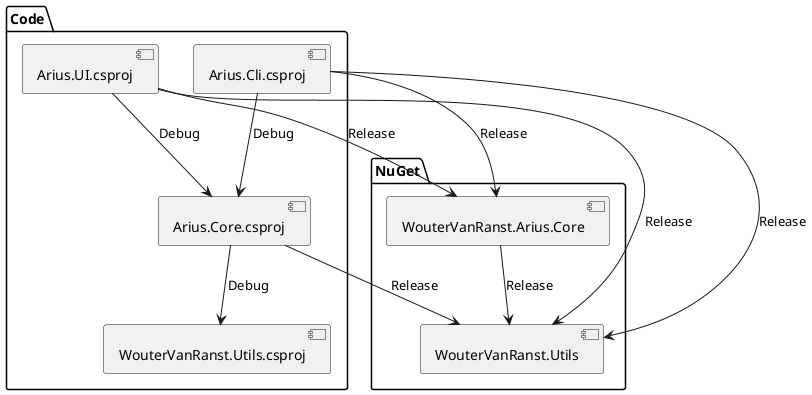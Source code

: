 @startuml

package "Code" {
  [Arius.UI.csproj] --> [Arius.Core.csproj] : Debug
  [Arius.Cli.csproj] --> [Arius.Core.csproj] : Debug
  [Arius.Core.csproj] --> [WouterVanRanst.Utils.csproj] : Debug
}

package "NuGet" {
  [WouterVanRanst.Arius.Core] --> [WouterVanRanst.Utils] : Release
}

[Arius.UI.csproj] --> [WouterVanRanst.Arius.Core] : Release
[Arius.UI.csproj] --> [WouterVanRanst.Utils] : Release
[Arius.Cli.csproj] --> [WouterVanRanst.Arius.Core] : Release
[Arius.Cli.csproj] --> [WouterVanRanst.Utils] : Release
[Arius.Core.csproj] --> [WouterVanRanst.Utils] : Release

@enduml
